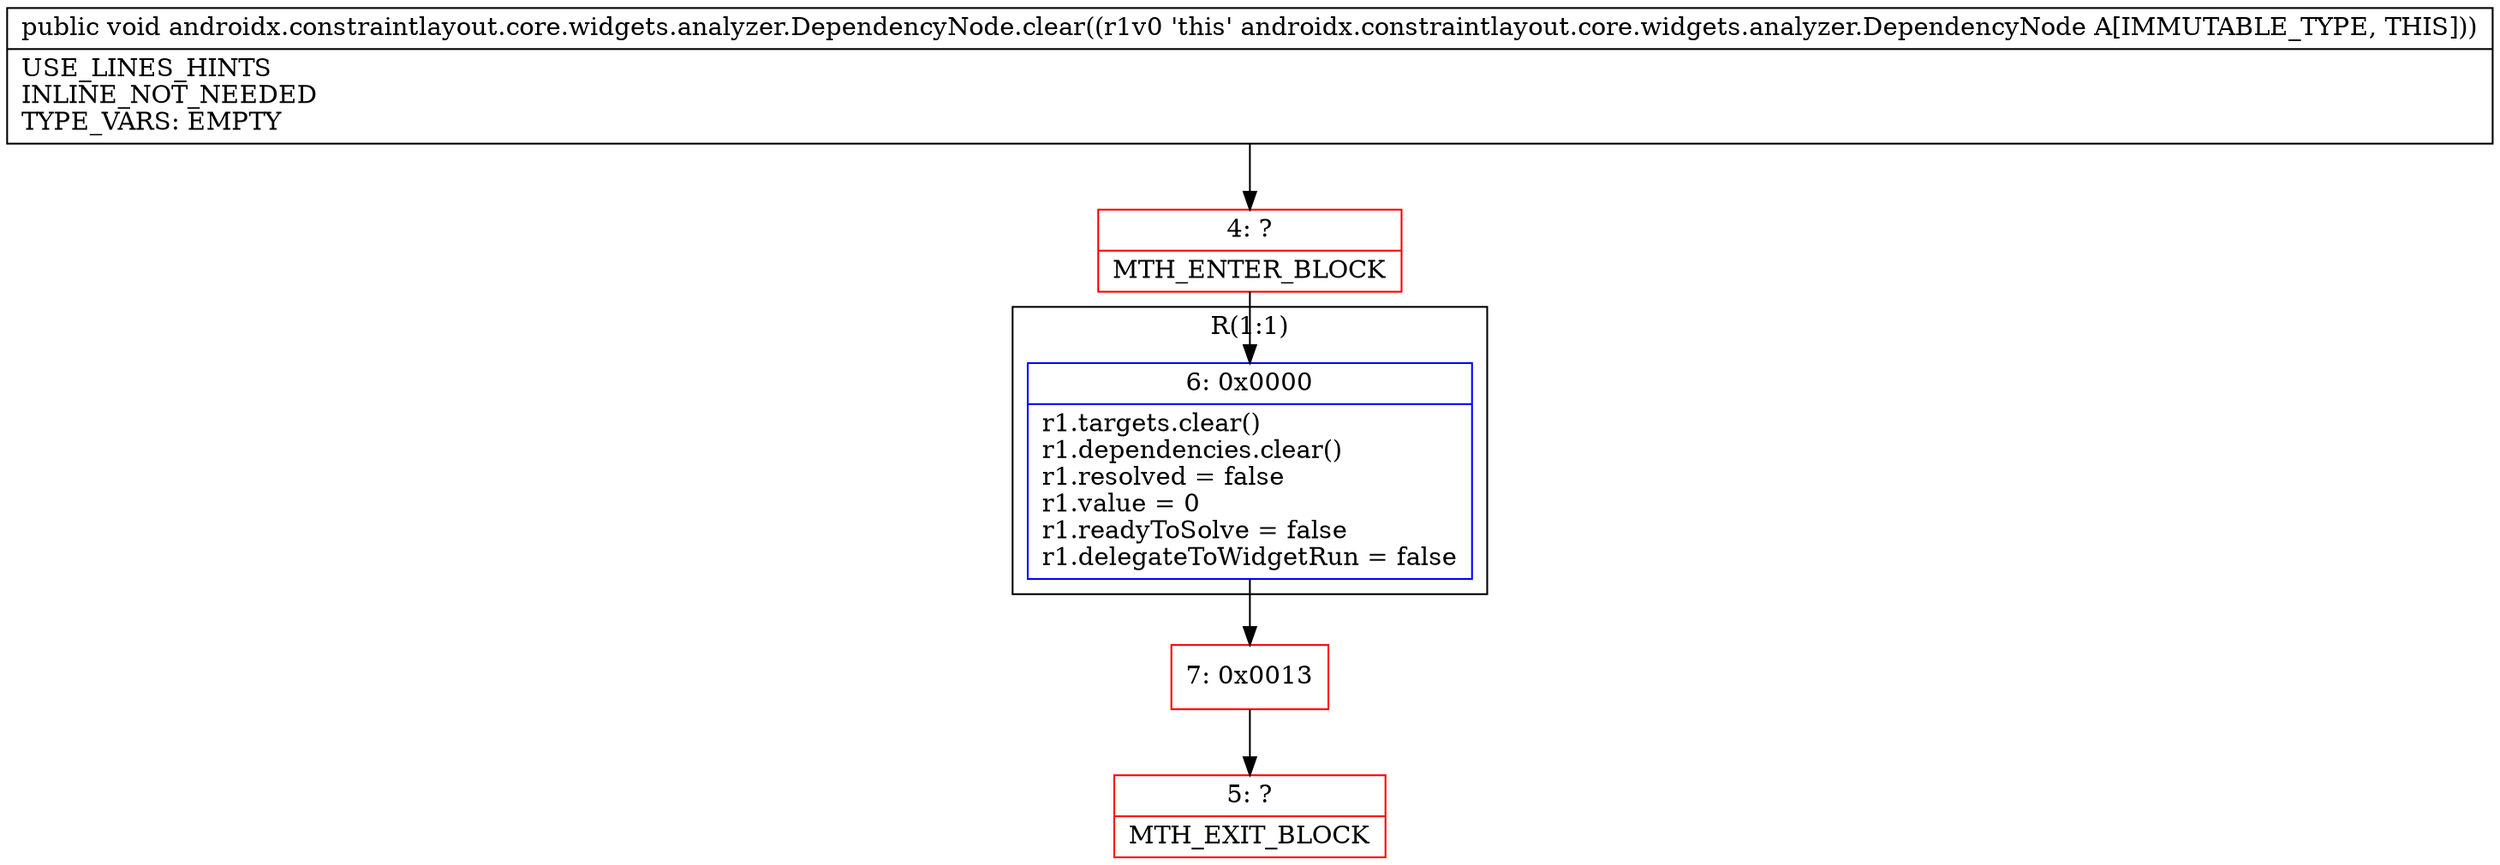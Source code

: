 digraph "CFG forandroidx.constraintlayout.core.widgets.analyzer.DependencyNode.clear()V" {
subgraph cluster_Region_2020199712 {
label = "R(1:1)";
node [shape=record,color=blue];
Node_6 [shape=record,label="{6\:\ 0x0000|r1.targets.clear()\lr1.dependencies.clear()\lr1.resolved = false\lr1.value = 0\lr1.readyToSolve = false\lr1.delegateToWidgetRun = false\l}"];
}
Node_4 [shape=record,color=red,label="{4\:\ ?|MTH_ENTER_BLOCK\l}"];
Node_7 [shape=record,color=red,label="{7\:\ 0x0013}"];
Node_5 [shape=record,color=red,label="{5\:\ ?|MTH_EXIT_BLOCK\l}"];
MethodNode[shape=record,label="{public void androidx.constraintlayout.core.widgets.analyzer.DependencyNode.clear((r1v0 'this' androidx.constraintlayout.core.widgets.analyzer.DependencyNode A[IMMUTABLE_TYPE, THIS]))  | USE_LINES_HINTS\lINLINE_NOT_NEEDED\lTYPE_VARS: EMPTY\l}"];
MethodNode -> Node_4;Node_6 -> Node_7;
Node_4 -> Node_6;
Node_7 -> Node_5;
}


